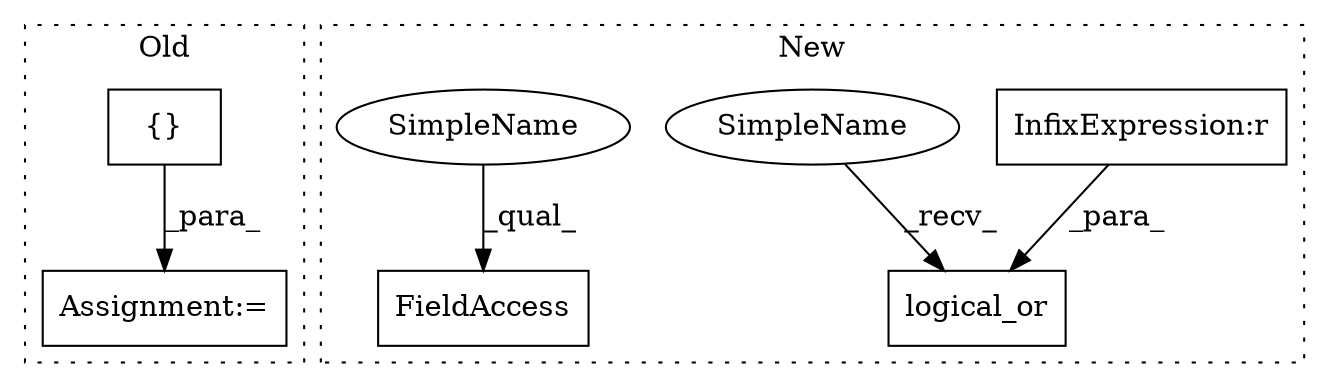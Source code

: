 digraph G {
subgraph cluster0 {
1 [label="{}" a="4" s="4690,4810" l="1,1" shape="box"];
4 [label="Assignment:=" a="7" s="4672" l="1" shape="box"];
label = "Old";
style="dotted";
}
subgraph cluster1 {
2 [label="logical_or" a="32" s="4369,4409" l="11,1" shape="box"];
3 [label="InfixExpression:r" a="27" s="4388" l="3" shape="box"];
5 [label="FieldAccess" a="22" s="4238" l="11" shape="box"];
6 [label="SimpleName" a="42" s="4363" l="5" shape="ellipse"];
7 [label="SimpleName" a="42" s="4238" l="5" shape="ellipse"];
label = "New";
style="dotted";
}
1 -> 4 [label="_para_"];
3 -> 2 [label="_para_"];
6 -> 2 [label="_recv_"];
7 -> 5 [label="_qual_"];
}